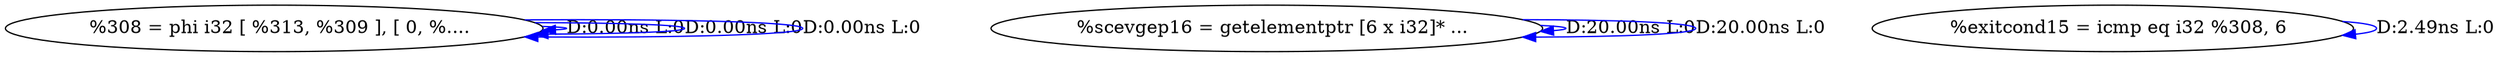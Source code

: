 digraph {
Node0x560817b170a0[label="  %308 = phi i32 [ %313, %309 ], [ 0, %...."];
Node0x560817b170a0 -> Node0x560817b170a0[label="D:0.00ns L:0",color=blue];
Node0x560817b170a0 -> Node0x560817b170a0[label="D:0.00ns L:0",color=blue];
Node0x560817b170a0 -> Node0x560817b170a0[label="D:0.00ns L:0",color=blue];
Node0x560817b17180[label="  %scevgep16 = getelementptr [6 x i32]* ..."];
Node0x560817b17180 -> Node0x560817b17180[label="D:20.00ns L:0",color=blue];
Node0x560817b17180 -> Node0x560817b17180[label="D:20.00ns L:0",color=blue];
Node0x560817b17260[label="  %exitcond15 = icmp eq i32 %308, 6"];
Node0x560817b17260 -> Node0x560817b17260[label="D:2.49ns L:0",color=blue];
}
